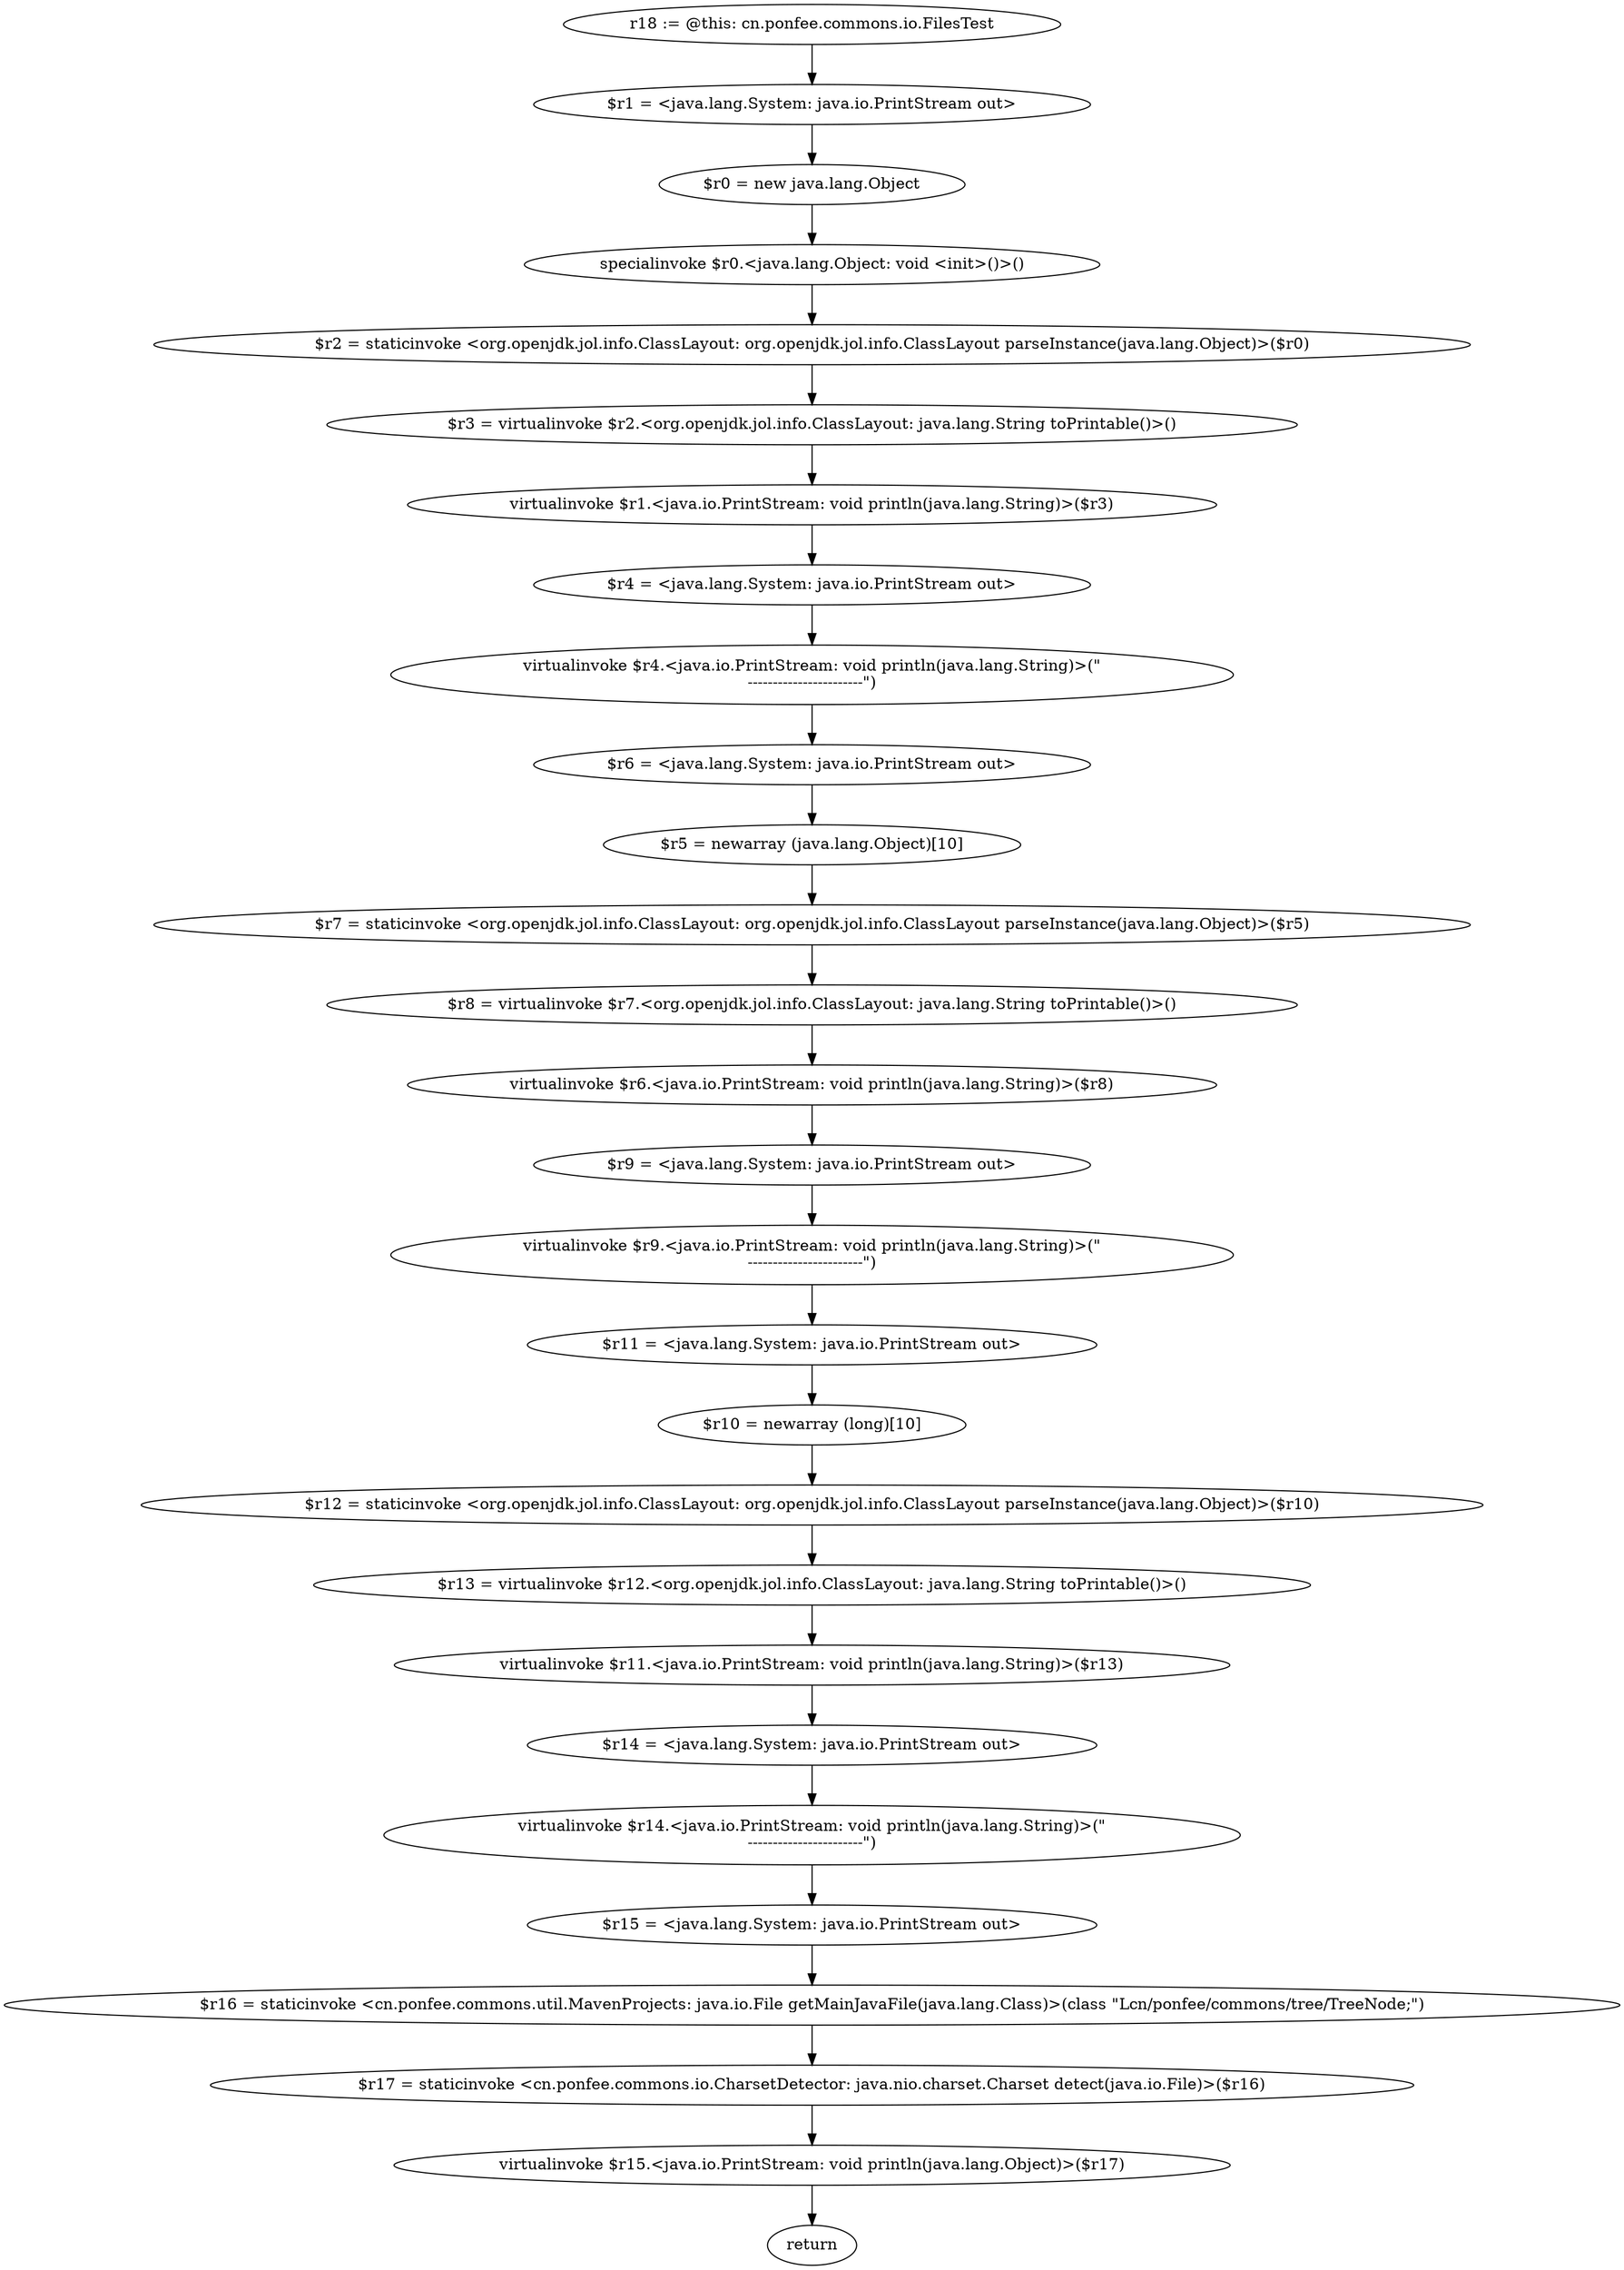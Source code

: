 digraph "unitGraph" {
    "r18 := @this: cn.ponfee.commons.io.FilesTest"
    "$r1 = <java.lang.System: java.io.PrintStream out>"
    "$r0 = new java.lang.Object"
    "specialinvoke $r0.<java.lang.Object: void <init>()>()"
    "$r2 = staticinvoke <org.openjdk.jol.info.ClassLayout: org.openjdk.jol.info.ClassLayout parseInstance(java.lang.Object)>($r0)"
    "$r3 = virtualinvoke $r2.<org.openjdk.jol.info.ClassLayout: java.lang.String toPrintable()>()"
    "virtualinvoke $r1.<java.io.PrintStream: void println(java.lang.String)>($r3)"
    "$r4 = <java.lang.System: java.io.PrintStream out>"
    "virtualinvoke $r4.<java.io.PrintStream: void println(java.lang.String)>(\"\n-----------------------\")"
    "$r6 = <java.lang.System: java.io.PrintStream out>"
    "$r5 = newarray (java.lang.Object)[10]"
    "$r7 = staticinvoke <org.openjdk.jol.info.ClassLayout: org.openjdk.jol.info.ClassLayout parseInstance(java.lang.Object)>($r5)"
    "$r8 = virtualinvoke $r7.<org.openjdk.jol.info.ClassLayout: java.lang.String toPrintable()>()"
    "virtualinvoke $r6.<java.io.PrintStream: void println(java.lang.String)>($r8)"
    "$r9 = <java.lang.System: java.io.PrintStream out>"
    "virtualinvoke $r9.<java.io.PrintStream: void println(java.lang.String)>(\"\n-----------------------\")"
    "$r11 = <java.lang.System: java.io.PrintStream out>"
    "$r10 = newarray (long)[10]"
    "$r12 = staticinvoke <org.openjdk.jol.info.ClassLayout: org.openjdk.jol.info.ClassLayout parseInstance(java.lang.Object)>($r10)"
    "$r13 = virtualinvoke $r12.<org.openjdk.jol.info.ClassLayout: java.lang.String toPrintable()>()"
    "virtualinvoke $r11.<java.io.PrintStream: void println(java.lang.String)>($r13)"
    "$r14 = <java.lang.System: java.io.PrintStream out>"
    "virtualinvoke $r14.<java.io.PrintStream: void println(java.lang.String)>(\"\n-----------------------\")"
    "$r15 = <java.lang.System: java.io.PrintStream out>"
    "$r16 = staticinvoke <cn.ponfee.commons.util.MavenProjects: java.io.File getMainJavaFile(java.lang.Class)>(class \"Lcn/ponfee/commons/tree/TreeNode;\")"
    "$r17 = staticinvoke <cn.ponfee.commons.io.CharsetDetector: java.nio.charset.Charset detect(java.io.File)>($r16)"
    "virtualinvoke $r15.<java.io.PrintStream: void println(java.lang.Object)>($r17)"
    "return"
    "r18 := @this: cn.ponfee.commons.io.FilesTest"->"$r1 = <java.lang.System: java.io.PrintStream out>";
    "$r1 = <java.lang.System: java.io.PrintStream out>"->"$r0 = new java.lang.Object";
    "$r0 = new java.lang.Object"->"specialinvoke $r0.<java.lang.Object: void <init>()>()";
    "specialinvoke $r0.<java.lang.Object: void <init>()>()"->"$r2 = staticinvoke <org.openjdk.jol.info.ClassLayout: org.openjdk.jol.info.ClassLayout parseInstance(java.lang.Object)>($r0)";
    "$r2 = staticinvoke <org.openjdk.jol.info.ClassLayout: org.openjdk.jol.info.ClassLayout parseInstance(java.lang.Object)>($r0)"->"$r3 = virtualinvoke $r2.<org.openjdk.jol.info.ClassLayout: java.lang.String toPrintable()>()";
    "$r3 = virtualinvoke $r2.<org.openjdk.jol.info.ClassLayout: java.lang.String toPrintable()>()"->"virtualinvoke $r1.<java.io.PrintStream: void println(java.lang.String)>($r3)";
    "virtualinvoke $r1.<java.io.PrintStream: void println(java.lang.String)>($r3)"->"$r4 = <java.lang.System: java.io.PrintStream out>";
    "$r4 = <java.lang.System: java.io.PrintStream out>"->"virtualinvoke $r4.<java.io.PrintStream: void println(java.lang.String)>(\"\n-----------------------\")";
    "virtualinvoke $r4.<java.io.PrintStream: void println(java.lang.String)>(\"\n-----------------------\")"->"$r6 = <java.lang.System: java.io.PrintStream out>";
    "$r6 = <java.lang.System: java.io.PrintStream out>"->"$r5 = newarray (java.lang.Object)[10]";
    "$r5 = newarray (java.lang.Object)[10]"->"$r7 = staticinvoke <org.openjdk.jol.info.ClassLayout: org.openjdk.jol.info.ClassLayout parseInstance(java.lang.Object)>($r5)";
    "$r7 = staticinvoke <org.openjdk.jol.info.ClassLayout: org.openjdk.jol.info.ClassLayout parseInstance(java.lang.Object)>($r5)"->"$r8 = virtualinvoke $r7.<org.openjdk.jol.info.ClassLayout: java.lang.String toPrintable()>()";
    "$r8 = virtualinvoke $r7.<org.openjdk.jol.info.ClassLayout: java.lang.String toPrintable()>()"->"virtualinvoke $r6.<java.io.PrintStream: void println(java.lang.String)>($r8)";
    "virtualinvoke $r6.<java.io.PrintStream: void println(java.lang.String)>($r8)"->"$r9 = <java.lang.System: java.io.PrintStream out>";
    "$r9 = <java.lang.System: java.io.PrintStream out>"->"virtualinvoke $r9.<java.io.PrintStream: void println(java.lang.String)>(\"\n-----------------------\")";
    "virtualinvoke $r9.<java.io.PrintStream: void println(java.lang.String)>(\"\n-----------------------\")"->"$r11 = <java.lang.System: java.io.PrintStream out>";
    "$r11 = <java.lang.System: java.io.PrintStream out>"->"$r10 = newarray (long)[10]";
    "$r10 = newarray (long)[10]"->"$r12 = staticinvoke <org.openjdk.jol.info.ClassLayout: org.openjdk.jol.info.ClassLayout parseInstance(java.lang.Object)>($r10)";
    "$r12 = staticinvoke <org.openjdk.jol.info.ClassLayout: org.openjdk.jol.info.ClassLayout parseInstance(java.lang.Object)>($r10)"->"$r13 = virtualinvoke $r12.<org.openjdk.jol.info.ClassLayout: java.lang.String toPrintable()>()";
    "$r13 = virtualinvoke $r12.<org.openjdk.jol.info.ClassLayout: java.lang.String toPrintable()>()"->"virtualinvoke $r11.<java.io.PrintStream: void println(java.lang.String)>($r13)";
    "virtualinvoke $r11.<java.io.PrintStream: void println(java.lang.String)>($r13)"->"$r14 = <java.lang.System: java.io.PrintStream out>";
    "$r14 = <java.lang.System: java.io.PrintStream out>"->"virtualinvoke $r14.<java.io.PrintStream: void println(java.lang.String)>(\"\n-----------------------\")";
    "virtualinvoke $r14.<java.io.PrintStream: void println(java.lang.String)>(\"\n-----------------------\")"->"$r15 = <java.lang.System: java.io.PrintStream out>";
    "$r15 = <java.lang.System: java.io.PrintStream out>"->"$r16 = staticinvoke <cn.ponfee.commons.util.MavenProjects: java.io.File getMainJavaFile(java.lang.Class)>(class \"Lcn/ponfee/commons/tree/TreeNode;\")";
    "$r16 = staticinvoke <cn.ponfee.commons.util.MavenProjects: java.io.File getMainJavaFile(java.lang.Class)>(class \"Lcn/ponfee/commons/tree/TreeNode;\")"->"$r17 = staticinvoke <cn.ponfee.commons.io.CharsetDetector: java.nio.charset.Charset detect(java.io.File)>($r16)";
    "$r17 = staticinvoke <cn.ponfee.commons.io.CharsetDetector: java.nio.charset.Charset detect(java.io.File)>($r16)"->"virtualinvoke $r15.<java.io.PrintStream: void println(java.lang.Object)>($r17)";
    "virtualinvoke $r15.<java.io.PrintStream: void println(java.lang.Object)>($r17)"->"return";
}
